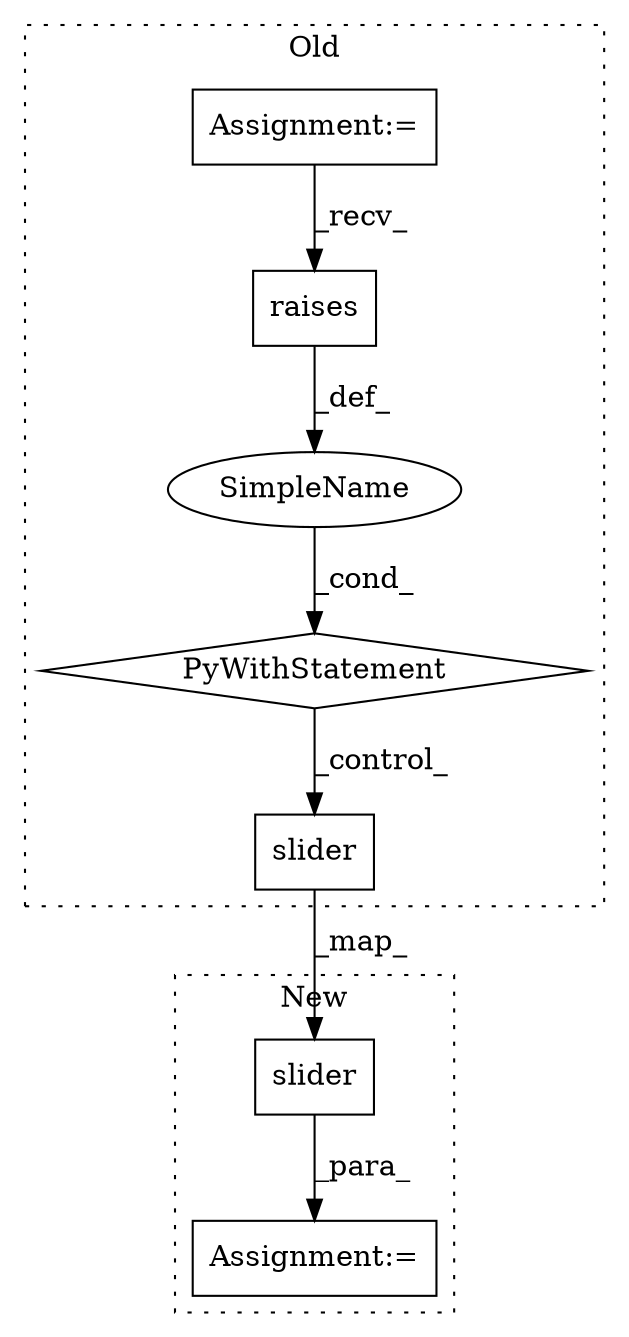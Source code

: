 digraph G {
subgraph cluster0 {
1 [label="slider" a="32" s="1059,1089" l="7,1" shape="box"];
3 [label="SimpleName" a="42" s="" l="" shape="ellipse"];
4 [label="PyWithStatement" a="104" s="971,1017" l="10,2" shape="diamond"];
5 [label="raises" a="32" s="988,1016" l="7,1" shape="box"];
7 [label="Assignment:=" a="7" s="959" l="6" shape="box"];
label = "Old";
style="dotted";
}
subgraph cluster1 {
2 [label="slider" a="32" s="2009,2039" l="7,1" shape="box"];
6 [label="Assignment:=" a="7" s="1998" l="1" shape="box"];
label = "New";
style="dotted";
}
1 -> 2 [label="_map_"];
2 -> 6 [label="_para_"];
3 -> 4 [label="_cond_"];
4 -> 1 [label="_control_"];
5 -> 3 [label="_def_"];
7 -> 5 [label="_recv_"];
}